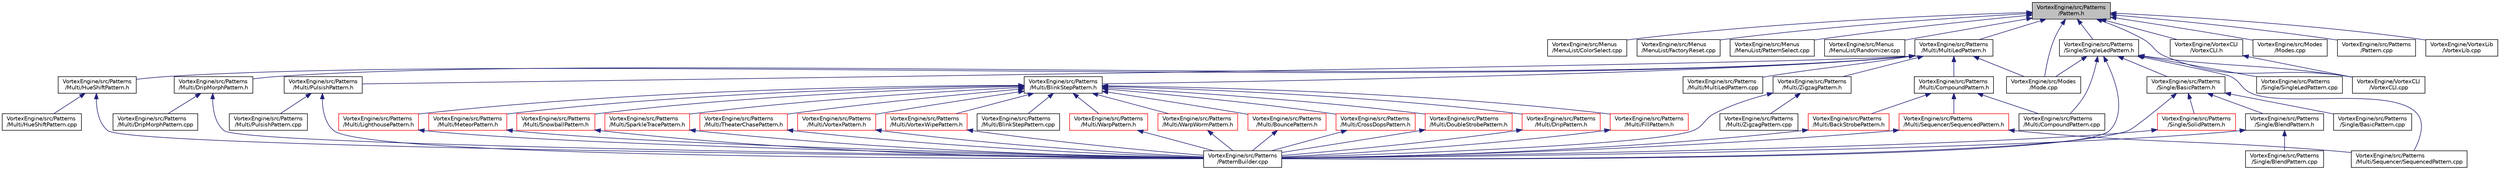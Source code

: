 digraph "VortexEngine/src/Patterns/Pattern.h"
{
 // INTERACTIVE_SVG=YES
 // LATEX_PDF_SIZE
  bgcolor="transparent";
  edge [fontname="Helvetica",fontsize="10",labelfontname="Helvetica",labelfontsize="10"];
  node [fontname="Helvetica",fontsize="10",shape=record];
  Node1 [label="VortexEngine/src/Patterns\l/Pattern.h",height=0.2,width=0.4,color="black", fillcolor="grey75", style="filled", fontcolor="black",tooltip=" "];
  Node1 -> Node2 [dir="back",color="midnightblue",fontsize="10",style="solid"];
  Node2 [label="VortexEngine/src/Menus\l/MenuList/ColorSelect.cpp",height=0.2,width=0.4,color="black",URL="$ColorSelect_8cpp.html",tooltip=" "];
  Node1 -> Node3 [dir="back",color="midnightblue",fontsize="10",style="solid"];
  Node3 [label="VortexEngine/src/Menus\l/MenuList/FactoryReset.cpp",height=0.2,width=0.4,color="black",URL="$FactoryReset_8cpp.html",tooltip=" "];
  Node1 -> Node4 [dir="back",color="midnightblue",fontsize="10",style="solid"];
  Node4 [label="VortexEngine/src/Menus\l/MenuList/PatternSelect.cpp",height=0.2,width=0.4,color="black",URL="$PatternSelect_8cpp.html",tooltip=" "];
  Node1 -> Node5 [dir="back",color="midnightblue",fontsize="10",style="solid"];
  Node5 [label="VortexEngine/src/Menus\l/MenuList/Randomizer.cpp",height=0.2,width=0.4,color="black",URL="$Randomizer_8cpp.html",tooltip=" "];
  Node1 -> Node6 [dir="back",color="midnightblue",fontsize="10",style="solid"];
  Node6 [label="VortexEngine/src/Patterns\l/Single/SingleLedPattern.h",height=0.2,width=0.4,color="black",URL="$SingleLedPattern_8h.html",tooltip=" "];
  Node6 -> Node7 [dir="back",color="midnightblue",fontsize="10",style="solid"];
  Node7 [label="VortexEngine/src/Modes\l/Mode.cpp",height=0.2,width=0.4,color="black",URL="$Mode_8cpp.html",tooltip=" "];
  Node6 -> Node8 [dir="back",color="midnightblue",fontsize="10",style="solid"];
  Node8 [label="VortexEngine/src/Patterns\l/Multi/CompoundPattern.cpp",height=0.2,width=0.4,color="black",URL="$CompoundPattern_8cpp.html",tooltip=" "];
  Node6 -> Node9 [dir="back",color="midnightblue",fontsize="10",style="solid"];
  Node9 [label="VortexEngine/src/Patterns\l/Multi/Sequencer/SequencedPattern.cpp",height=0.2,width=0.4,color="black",URL="$SequencedPattern_8cpp.html",tooltip=" "];
  Node6 -> Node10 [dir="back",color="midnightblue",fontsize="10",style="solid"];
  Node10 [label="VortexEngine/src/Patterns\l/PatternBuilder.cpp",height=0.2,width=0.4,color="black",URL="$PatternBuilder_8cpp.html",tooltip=" "];
  Node6 -> Node11 [dir="back",color="midnightblue",fontsize="10",style="solid"];
  Node11 [label="VortexEngine/src/Patterns\l/Single/BasicPattern.h",height=0.2,width=0.4,color="black",URL="$BasicPattern_8h.html",tooltip=" "];
  Node11 -> Node10 [dir="back",color="midnightblue",fontsize="10",style="solid"];
  Node11 -> Node12 [dir="back",color="midnightblue",fontsize="10",style="solid"];
  Node12 [label="VortexEngine/src/Patterns\l/Single/BlendPattern.h",height=0.2,width=0.4,color="black",URL="$BlendPattern_8h.html",tooltip=" "];
  Node12 -> Node10 [dir="back",color="midnightblue",fontsize="10",style="solid"];
  Node12 -> Node13 [dir="back",color="midnightblue",fontsize="10",style="solid"];
  Node13 [label="VortexEngine/src/Patterns\l/Single/BlendPattern.cpp",height=0.2,width=0.4,color="black",URL="$BlendPattern_8cpp.html",tooltip=" "];
  Node11 -> Node14 [dir="back",color="midnightblue",fontsize="10",style="solid"];
  Node14 [label="VortexEngine/src/Patterns\l/Single/SolidPattern.h",height=0.2,width=0.4,color="red",URL="$SolidPattern_8h.html",tooltip=" "];
  Node14 -> Node10 [dir="back",color="midnightblue",fontsize="10",style="solid"];
  Node11 -> Node16 [dir="back",color="midnightblue",fontsize="10",style="solid"];
  Node16 [label="VortexEngine/src/Patterns\l/Single/BasicPattern.cpp",height=0.2,width=0.4,color="black",URL="$BasicPattern_8cpp.html",tooltip=" "];
  Node6 -> Node17 [dir="back",color="midnightblue",fontsize="10",style="solid"];
  Node17 [label="VortexEngine/src/Patterns\l/Single/SingleLedPattern.cpp",height=0.2,width=0.4,color="black",URL="$SingleLedPattern_8cpp.html",tooltip=" "];
  Node6 -> Node18 [dir="back",color="midnightblue",fontsize="10",style="solid"];
  Node18 [label="VortexEngine/VortexCLI\l/VortexCLI.cpp",height=0.2,width=0.4,color="black",URL="$VortexCLI_8cpp.html",tooltip=" "];
  Node1 -> Node19 [dir="back",color="midnightblue",fontsize="10",style="solid"];
  Node19 [label="VortexEngine/src/Patterns\l/Multi/MultiLedPattern.h",height=0.2,width=0.4,color="black",URL="$MultiLedPattern_8h.html",tooltip=" "];
  Node19 -> Node7 [dir="back",color="midnightblue",fontsize="10",style="solid"];
  Node19 -> Node20 [dir="back",color="midnightblue",fontsize="10",style="solid"];
  Node20 [label="VortexEngine/src/Patterns\l/Multi/CompoundPattern.h",height=0.2,width=0.4,color="black",URL="$CompoundPattern_8h.html",tooltip=" "];
  Node20 -> Node21 [dir="back",color="midnightblue",fontsize="10",style="solid"];
  Node21 [label="VortexEngine/src/Patterns\l/Multi/BackStrobePattern.h",height=0.2,width=0.4,color="red",URL="$BackStrobePattern_8h.html",tooltip=" "];
  Node21 -> Node10 [dir="back",color="midnightblue",fontsize="10",style="solid"];
  Node20 -> Node8 [dir="back",color="midnightblue",fontsize="10",style="solid"];
  Node20 -> Node23 [dir="back",color="midnightblue",fontsize="10",style="solid"];
  Node23 [label="VortexEngine/src/Patterns\l/Multi/Sequencer/SequencedPattern.h",height=0.2,width=0.4,color="red",URL="$SequencedPattern_8h.html",tooltip=" "];
  Node23 -> Node9 [dir="back",color="midnightblue",fontsize="10",style="solid"];
  Node23 -> Node10 [dir="back",color="midnightblue",fontsize="10",style="solid"];
  Node19 -> Node26 [dir="back",color="midnightblue",fontsize="10",style="solid"];
  Node26 [label="VortexEngine/src/Patterns\l/Multi/BlinkStepPattern.h",height=0.2,width=0.4,color="black",URL="$BlinkStepPattern_8h.html",tooltip=" "];
  Node26 -> Node27 [dir="back",color="midnightblue",fontsize="10",style="solid"];
  Node27 [label="VortexEngine/src/Patterns\l/Multi/BlinkStepPattern.cpp",height=0.2,width=0.4,color="black",URL="$BlinkStepPattern_8cpp.html",tooltip=" "];
  Node26 -> Node28 [dir="back",color="midnightblue",fontsize="10",style="solid"];
  Node28 [label="VortexEngine/src/Patterns\l/Multi/BouncePattern.h",height=0.2,width=0.4,color="red",URL="$BouncePattern_8h.html",tooltip=" "];
  Node28 -> Node10 [dir="back",color="midnightblue",fontsize="10",style="solid"];
  Node26 -> Node30 [dir="back",color="midnightblue",fontsize="10",style="solid"];
  Node30 [label="VortexEngine/src/Patterns\l/Multi/CrossDopsPattern.h",height=0.2,width=0.4,color="red",URL="$CrossDopsPattern_8h.html",tooltip=" "];
  Node30 -> Node10 [dir="back",color="midnightblue",fontsize="10",style="solid"];
  Node26 -> Node32 [dir="back",color="midnightblue",fontsize="10",style="solid"];
  Node32 [label="VortexEngine/src/Patterns\l/Multi/DoubleStrobePattern.h",height=0.2,width=0.4,color="red",URL="$DoubleStrobePattern_8h.html",tooltip=" "];
  Node32 -> Node10 [dir="back",color="midnightblue",fontsize="10",style="solid"];
  Node26 -> Node34 [dir="back",color="midnightblue",fontsize="10",style="solid"];
  Node34 [label="VortexEngine/src/Patterns\l/Multi/DripPattern.h",height=0.2,width=0.4,color="red",URL="$DripPattern_8h.html",tooltip=" "];
  Node34 -> Node10 [dir="back",color="midnightblue",fontsize="10",style="solid"];
  Node26 -> Node36 [dir="back",color="midnightblue",fontsize="10",style="solid"];
  Node36 [label="VortexEngine/src/Patterns\l/Multi/FillPattern.h",height=0.2,width=0.4,color="red",URL="$FillPattern_8h.html",tooltip=" "];
  Node36 -> Node10 [dir="back",color="midnightblue",fontsize="10",style="solid"];
  Node26 -> Node38 [dir="back",color="midnightblue",fontsize="10",style="solid"];
  Node38 [label="VortexEngine/src/Patterns\l/Multi/LighthousePattern.h",height=0.2,width=0.4,color="red",URL="$LighthousePattern_8h.html",tooltip=" "];
  Node38 -> Node10 [dir="back",color="midnightblue",fontsize="10",style="solid"];
  Node26 -> Node40 [dir="back",color="midnightblue",fontsize="10",style="solid"];
  Node40 [label="VortexEngine/src/Patterns\l/Multi/MeteorPattern.h",height=0.2,width=0.4,color="red",URL="$MeteorPattern_8h.html",tooltip=" "];
  Node40 -> Node10 [dir="back",color="midnightblue",fontsize="10",style="solid"];
  Node26 -> Node42 [dir="back",color="midnightblue",fontsize="10",style="solid"];
  Node42 [label="VortexEngine/src/Patterns\l/Multi/SnowballPattern.h",height=0.2,width=0.4,color="red",URL="$SnowballPattern_8h.html",tooltip=" "];
  Node42 -> Node10 [dir="back",color="midnightblue",fontsize="10",style="solid"];
  Node26 -> Node44 [dir="back",color="midnightblue",fontsize="10",style="solid"];
  Node44 [label="VortexEngine/src/Patterns\l/Multi/SparkleTracePattern.h",height=0.2,width=0.4,color="red",URL="$SparkleTracePattern_8h.html",tooltip=" "];
  Node44 -> Node10 [dir="back",color="midnightblue",fontsize="10",style="solid"];
  Node26 -> Node46 [dir="back",color="midnightblue",fontsize="10",style="solid"];
  Node46 [label="VortexEngine/src/Patterns\l/Multi/TheaterChasePattern.h",height=0.2,width=0.4,color="red",URL="$TheaterChasePattern_8h.html",tooltip=" "];
  Node46 -> Node10 [dir="back",color="midnightblue",fontsize="10",style="solid"];
  Node26 -> Node48 [dir="back",color="midnightblue",fontsize="10",style="solid"];
  Node48 [label="VortexEngine/src/Patterns\l/Multi/VortexPattern.h",height=0.2,width=0.4,color="red",URL="$VortexPattern_8h.html",tooltip=" "];
  Node48 -> Node10 [dir="back",color="midnightblue",fontsize="10",style="solid"];
  Node26 -> Node50 [dir="back",color="midnightblue",fontsize="10",style="solid"];
  Node50 [label="VortexEngine/src/Patterns\l/Multi/VortexWipePattern.h",height=0.2,width=0.4,color="red",URL="$VortexWipePattern_8h.html",tooltip=" "];
  Node50 -> Node10 [dir="back",color="midnightblue",fontsize="10",style="solid"];
  Node26 -> Node52 [dir="back",color="midnightblue",fontsize="10",style="solid"];
  Node52 [label="VortexEngine/src/Patterns\l/Multi/WarpPattern.h",height=0.2,width=0.4,color="red",URL="$WarpPattern_8h.html",tooltip=" "];
  Node52 -> Node10 [dir="back",color="midnightblue",fontsize="10",style="solid"];
  Node26 -> Node54 [dir="back",color="midnightblue",fontsize="10",style="solid"];
  Node54 [label="VortexEngine/src/Patterns\l/Multi/WarpWormPattern.h",height=0.2,width=0.4,color="red",URL="$WarpWormPattern_8h.html",tooltip=" "];
  Node54 -> Node10 [dir="back",color="midnightblue",fontsize="10",style="solid"];
  Node19 -> Node56 [dir="back",color="midnightblue",fontsize="10",style="solid"];
  Node56 [label="VortexEngine/src/Patterns\l/Multi/DripMorphPattern.h",height=0.2,width=0.4,color="black",URL="$DripMorphPattern_8h.html",tooltip=" "];
  Node56 -> Node57 [dir="back",color="midnightblue",fontsize="10",style="solid"];
  Node57 [label="VortexEngine/src/Patterns\l/Multi/DripMorphPattern.cpp",height=0.2,width=0.4,color="black",URL="$DripMorphPattern_8cpp.html",tooltip=" "];
  Node56 -> Node10 [dir="back",color="midnightblue",fontsize="10",style="solid"];
  Node19 -> Node58 [dir="back",color="midnightblue",fontsize="10",style="solid"];
  Node58 [label="VortexEngine/src/Patterns\l/Multi/HueShiftPattern.h",height=0.2,width=0.4,color="black",URL="$HueShiftPattern_8h.html",tooltip=" "];
  Node58 -> Node59 [dir="back",color="midnightblue",fontsize="10",style="solid"];
  Node59 [label="VortexEngine/src/Patterns\l/Multi/HueShiftPattern.cpp",height=0.2,width=0.4,color="black",URL="$HueShiftPattern_8cpp.html",tooltip=" "];
  Node58 -> Node10 [dir="back",color="midnightblue",fontsize="10",style="solid"];
  Node19 -> Node60 [dir="back",color="midnightblue",fontsize="10",style="solid"];
  Node60 [label="VortexEngine/src/Patterns\l/Multi/MultiLedPattern.cpp",height=0.2,width=0.4,color="black",URL="$MultiLedPattern_8cpp.html",tooltip=" "];
  Node19 -> Node61 [dir="back",color="midnightblue",fontsize="10",style="solid"];
  Node61 [label="VortexEngine/src/Patterns\l/Multi/PulsishPattern.h",height=0.2,width=0.4,color="black",URL="$PulsishPattern_8h.html",tooltip=" "];
  Node61 -> Node62 [dir="back",color="midnightblue",fontsize="10",style="solid"];
  Node62 [label="VortexEngine/src/Patterns\l/Multi/PulsishPattern.cpp",height=0.2,width=0.4,color="black",URL="$PulsishPattern_8cpp.html",tooltip=" "];
  Node61 -> Node10 [dir="back",color="midnightblue",fontsize="10",style="solid"];
  Node19 -> Node63 [dir="back",color="midnightblue",fontsize="10",style="solid"];
  Node63 [label="VortexEngine/src/Patterns\l/Multi/ZigzagPattern.h",height=0.2,width=0.4,color="black",URL="$ZigzagPattern_8h.html",tooltip=" "];
  Node63 -> Node64 [dir="back",color="midnightblue",fontsize="10",style="solid"];
  Node64 [label="VortexEngine/src/Patterns\l/Multi/ZigzagPattern.cpp",height=0.2,width=0.4,color="black",URL="$ZigzagPattern_8cpp.html",tooltip=" "];
  Node63 -> Node10 [dir="back",color="midnightblue",fontsize="10",style="solid"];
  Node1 -> Node7 [dir="back",color="midnightblue",fontsize="10",style="solid"];
  Node1 -> Node65 [dir="back",color="midnightblue",fontsize="10",style="solid"];
  Node65 [label="VortexEngine/src/Modes\l/Modes.cpp",height=0.2,width=0.4,color="black",URL="$Modes_8cpp.html",tooltip=" "];
  Node1 -> Node66 [dir="back",color="midnightblue",fontsize="10",style="solid"];
  Node66 [label="VortexEngine/src/Patterns\l/Pattern.cpp",height=0.2,width=0.4,color="black",URL="$Pattern_8cpp.html",tooltip=" "];
  Node1 -> Node67 [dir="back",color="midnightblue",fontsize="10",style="solid"];
  Node67 [label="VortexEngine/VortexLib\l/VortexLib.cpp",height=0.2,width=0.4,color="black",URL="$VortexLib_8cpp.html",tooltip=" "];
  Node1 -> Node68 [dir="back",color="midnightblue",fontsize="10",style="solid"];
  Node68 [label="VortexEngine/VortexCLI\l/VortexCLI.h",height=0.2,width=0.4,color="black",URL="$VortexCLI_8h.html",tooltip=" "];
  Node68 -> Node18 [dir="back",color="midnightblue",fontsize="10",style="solid"];
  Node1 -> Node18 [dir="back",color="midnightblue",fontsize="10",style="solid"];
}
